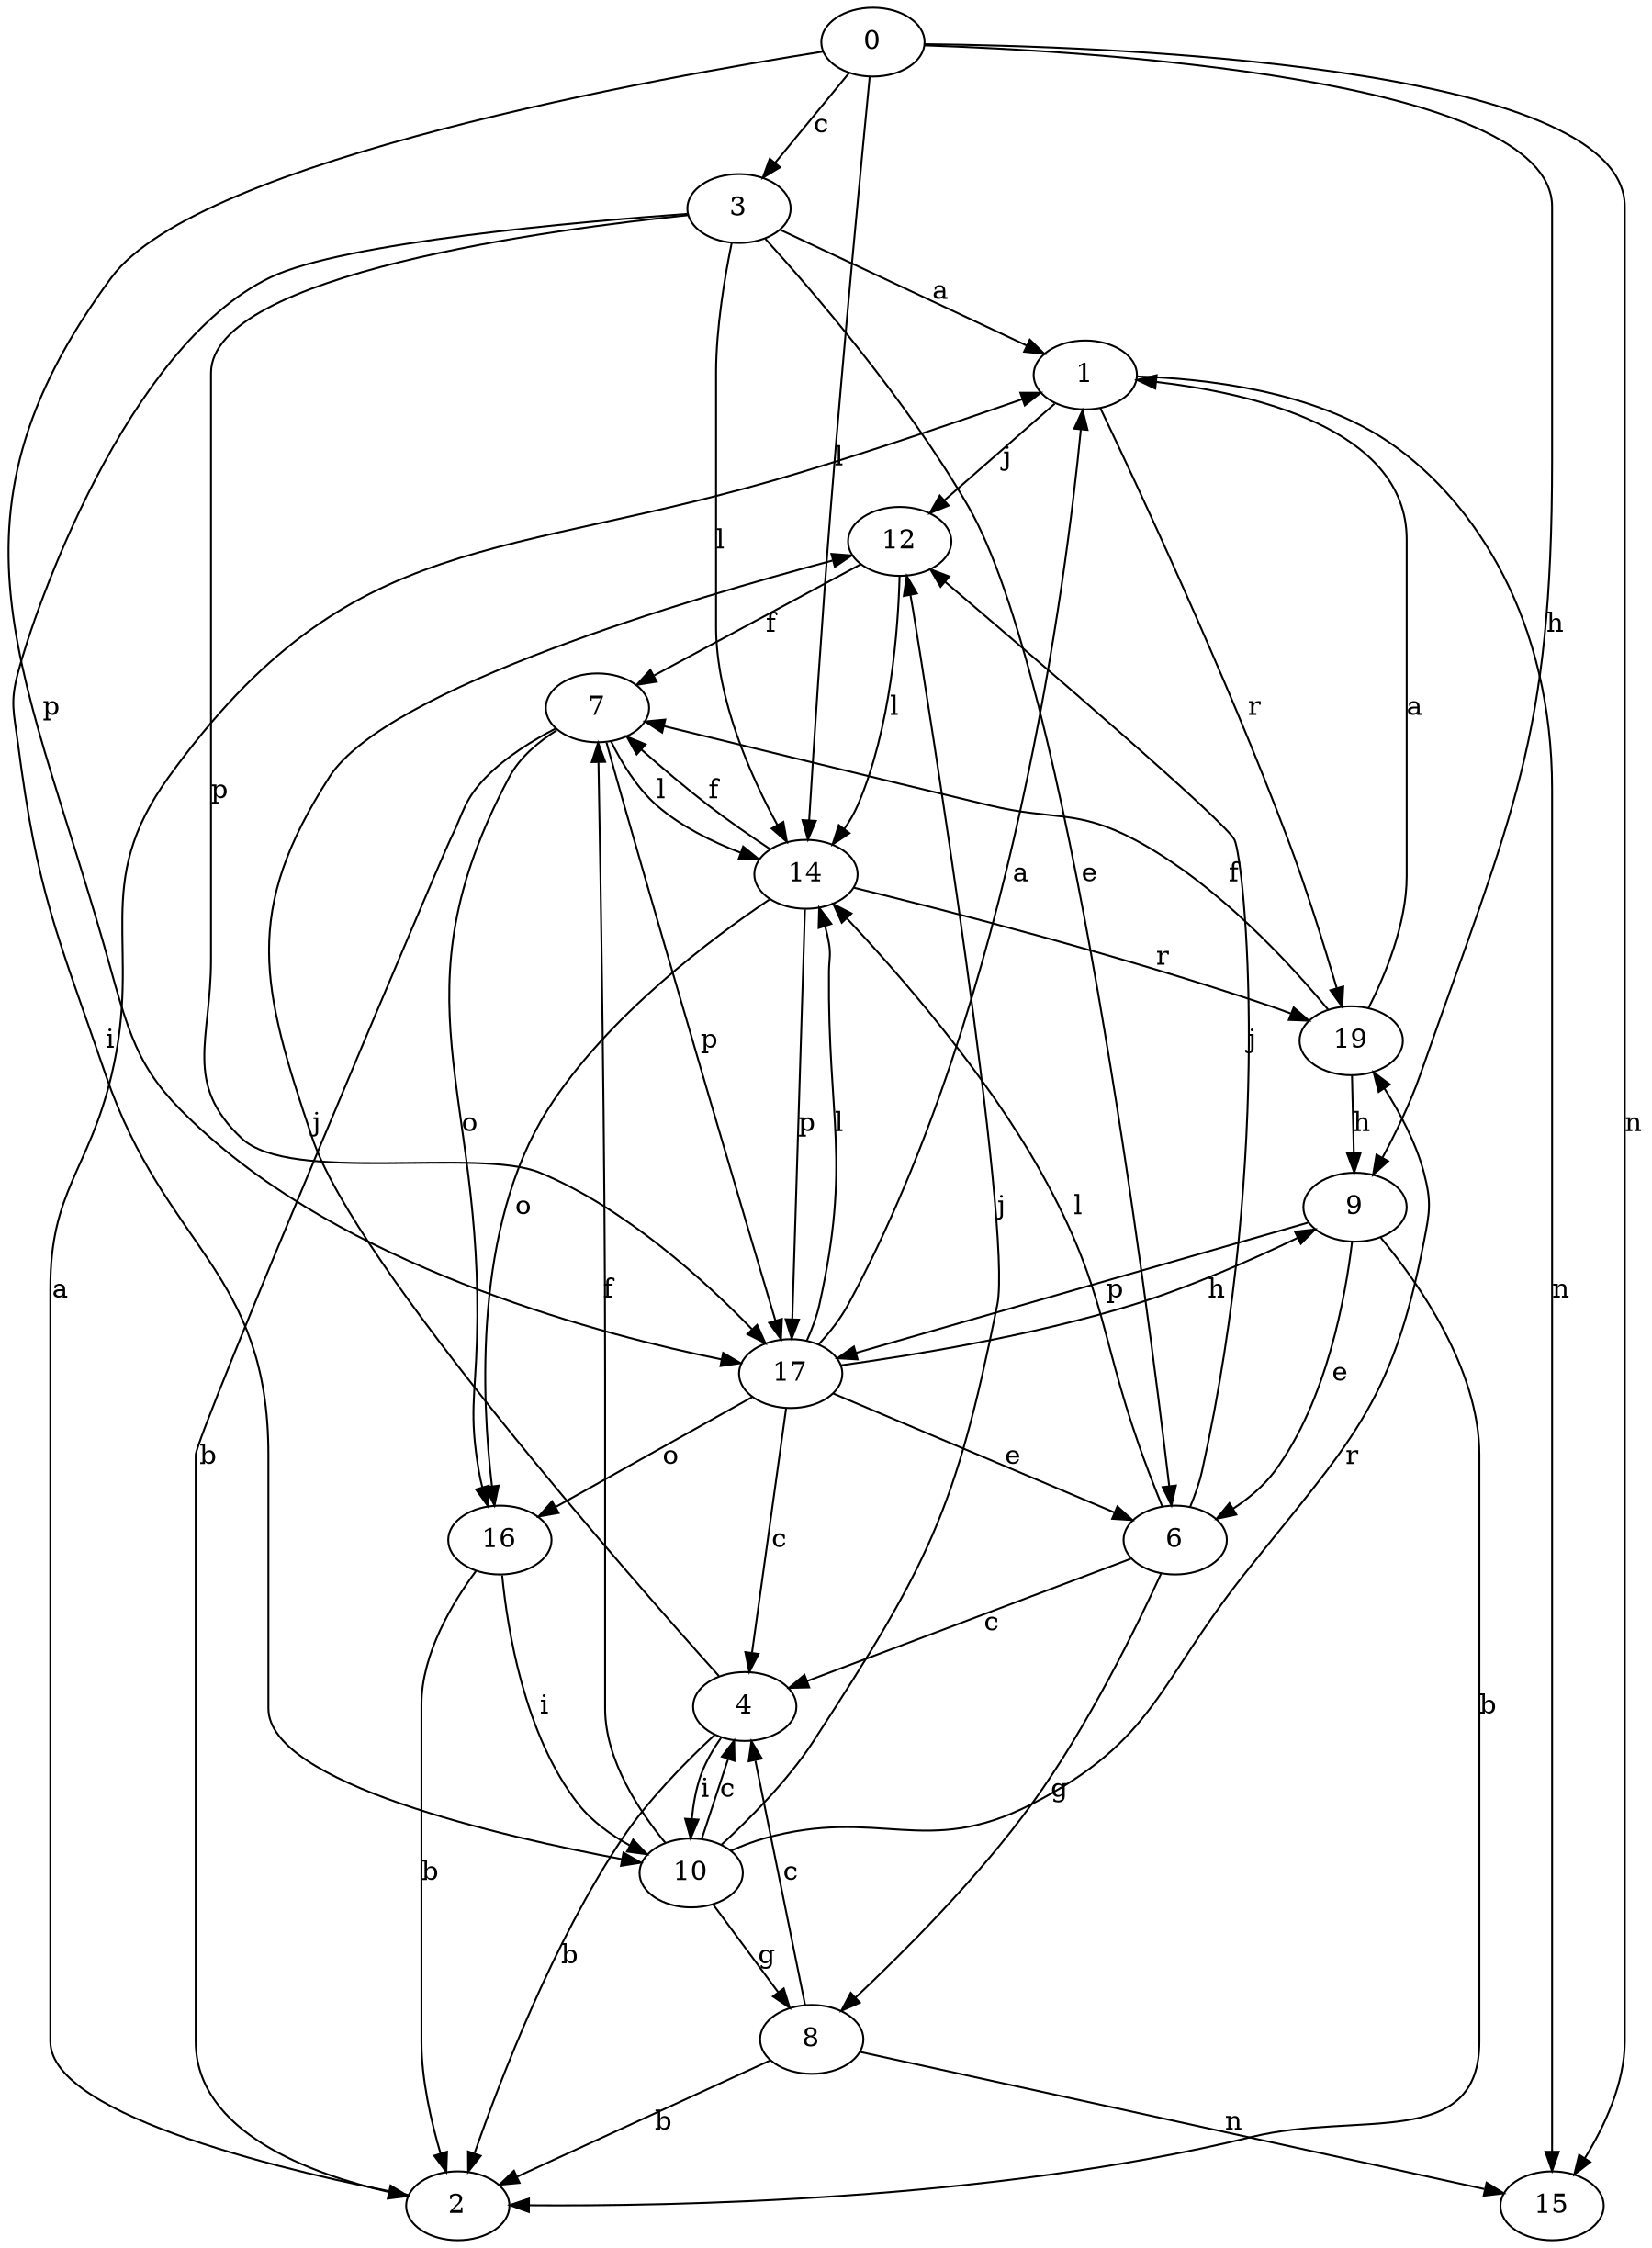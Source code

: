 strict digraph  {
0;
1;
2;
3;
4;
6;
7;
8;
9;
10;
12;
14;
15;
16;
17;
19;
0 -> 3  [label=c];
0 -> 9  [label=h];
0 -> 14  [label=l];
0 -> 15  [label=n];
0 -> 17  [label=p];
1 -> 12  [label=j];
1 -> 15  [label=n];
1 -> 19  [label=r];
2 -> 1  [label=a];
3 -> 1  [label=a];
3 -> 6  [label=e];
3 -> 10  [label=i];
3 -> 14  [label=l];
3 -> 17  [label=p];
4 -> 2  [label=b];
4 -> 10  [label=i];
4 -> 12  [label=j];
6 -> 4  [label=c];
6 -> 8  [label=g];
6 -> 12  [label=j];
6 -> 14  [label=l];
7 -> 2  [label=b];
7 -> 14  [label=l];
7 -> 16  [label=o];
7 -> 17  [label=p];
8 -> 2  [label=b];
8 -> 4  [label=c];
8 -> 15  [label=n];
9 -> 2  [label=b];
9 -> 6  [label=e];
9 -> 17  [label=p];
10 -> 4  [label=c];
10 -> 7  [label=f];
10 -> 8  [label=g];
10 -> 12  [label=j];
10 -> 19  [label=r];
12 -> 7  [label=f];
12 -> 14  [label=l];
14 -> 7  [label=f];
14 -> 16  [label=o];
14 -> 17  [label=p];
14 -> 19  [label=r];
16 -> 2  [label=b];
16 -> 10  [label=i];
17 -> 1  [label=a];
17 -> 4  [label=c];
17 -> 6  [label=e];
17 -> 9  [label=h];
17 -> 14  [label=l];
17 -> 16  [label=o];
19 -> 1  [label=a];
19 -> 7  [label=f];
19 -> 9  [label=h];
}
